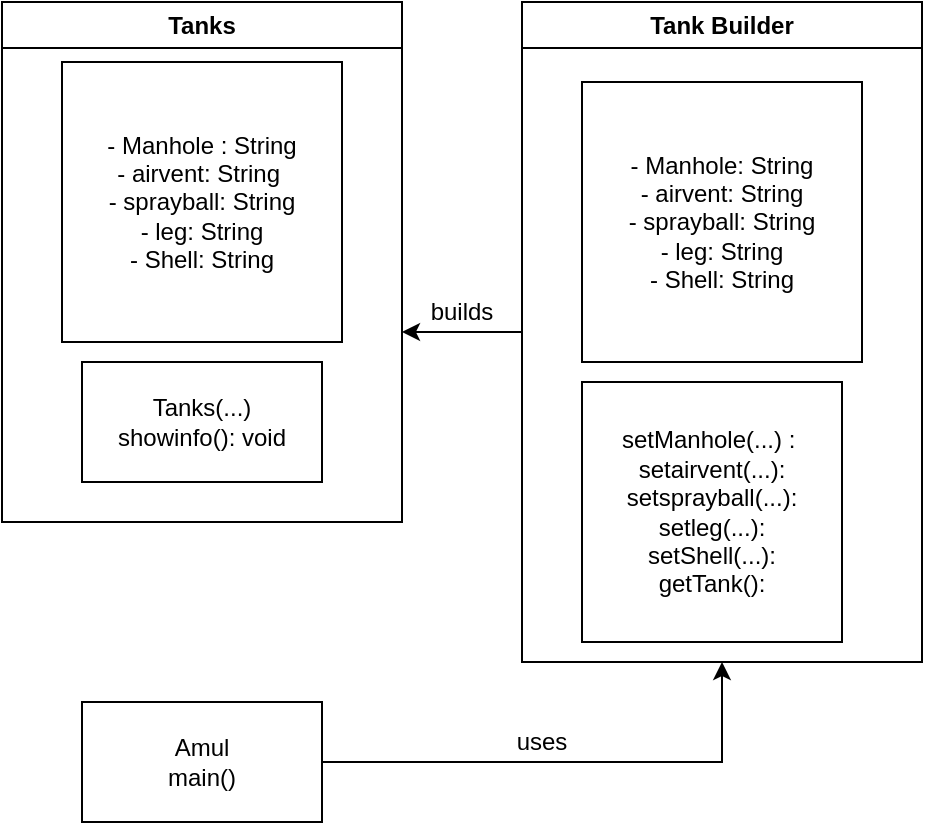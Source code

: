 <mxfile version="20.8.16" type="device"><diagram id="C5RBs43oDa-KdzZeNtuy" name="Page-1"><mxGraphModel dx="521" dy="613" grid="1" gridSize="10" guides="1" tooltips="1" connect="1" arrows="1" fold="1" page="1" pageScale="1" pageWidth="827" pageHeight="1169" math="0" shadow="0"><root><mxCell id="WIyWlLk6GJQsqaUBKTNV-0"/><mxCell id="WIyWlLk6GJQsqaUBKTNV-1" parent="WIyWlLk6GJQsqaUBKTNV-0"/><mxCell id="Wsos-NA9j6ZdMP1w6nBw-1" value="Tanks" style="swimlane;whiteSpace=wrap;html=1;" vertex="1" parent="WIyWlLk6GJQsqaUBKTNV-1"><mxGeometry x="20" y="80" width="200" height="260" as="geometry"/></mxCell><mxCell id="Wsos-NA9j6ZdMP1w6nBw-2" value="- Manhole : String&lt;br&gt;- airvent: String&amp;nbsp;&lt;br&gt;- sprayball: String&lt;br&gt;- leg: String&lt;br&gt;- Shell: String" style="whiteSpace=wrap;html=1;aspect=fixed;" vertex="1" parent="Wsos-NA9j6ZdMP1w6nBw-1"><mxGeometry x="30" y="30" width="140" height="140" as="geometry"/></mxCell><mxCell id="Wsos-NA9j6ZdMP1w6nBw-5" value="Tanks(...)&lt;br&gt;showinfo(): void" style="rounded=0;whiteSpace=wrap;html=1;" vertex="1" parent="Wsos-NA9j6ZdMP1w6nBw-1"><mxGeometry x="40" y="180" width="120" height="60" as="geometry"/></mxCell><mxCell id="Wsos-NA9j6ZdMP1w6nBw-18" style="edgeStyle=orthogonalEdgeStyle;rounded=0;orthogonalLoop=1;jettySize=auto;html=1;" edge="1" parent="WIyWlLk6GJQsqaUBKTNV-1" source="Wsos-NA9j6ZdMP1w6nBw-3"><mxGeometry relative="1" as="geometry"><mxPoint x="220" y="245" as="targetPoint"/></mxGeometry></mxCell><mxCell id="Wsos-NA9j6ZdMP1w6nBw-3" value="Tank Builder" style="swimlane;whiteSpace=wrap;html=1;" vertex="1" parent="WIyWlLk6GJQsqaUBKTNV-1"><mxGeometry x="280" y="80" width="200" height="330" as="geometry"/></mxCell><mxCell id="Wsos-NA9j6ZdMP1w6nBw-4" value="- Manhole: String&lt;br&gt;- airvent: String&lt;br&gt;- sprayball: String&lt;br&gt;- leg: String&lt;br&gt;- Shell: String" style="whiteSpace=wrap;html=1;aspect=fixed;" vertex="1" parent="Wsos-NA9j6ZdMP1w6nBw-3"><mxGeometry x="30" y="40" width="140" height="140" as="geometry"/></mxCell><mxCell id="Wsos-NA9j6ZdMP1w6nBw-14" value="setManhole(...) :&amp;nbsp;&lt;br&gt;setairvent(...):&lt;br&gt;setsprayball(...):&lt;br&gt;setleg(...):&lt;br&gt;setShell(...):&lt;br&gt;getTank():" style="whiteSpace=wrap;html=1;aspect=fixed;" vertex="1" parent="Wsos-NA9j6ZdMP1w6nBw-3"><mxGeometry x="30" y="190" width="130" height="130" as="geometry"/></mxCell><mxCell id="Wsos-NA9j6ZdMP1w6nBw-17" style="edgeStyle=orthogonalEdgeStyle;rounded=0;orthogonalLoop=1;jettySize=auto;html=1;entryX=0.5;entryY=1;entryDx=0;entryDy=0;" edge="1" parent="WIyWlLk6GJQsqaUBKTNV-1" source="Wsos-NA9j6ZdMP1w6nBw-7" target="Wsos-NA9j6ZdMP1w6nBw-3"><mxGeometry relative="1" as="geometry"/></mxCell><mxCell id="Wsos-NA9j6ZdMP1w6nBw-7" value="Amul&lt;br&gt;main()" style="rounded=0;whiteSpace=wrap;html=1;" vertex="1" parent="WIyWlLk6GJQsqaUBKTNV-1"><mxGeometry x="60" y="430" width="120" height="60" as="geometry"/></mxCell><mxCell id="Wsos-NA9j6ZdMP1w6nBw-11" value="uses" style="text;html=1;strokeColor=none;fillColor=none;align=center;verticalAlign=middle;whiteSpace=wrap;rounded=0;" vertex="1" parent="WIyWlLk6GJQsqaUBKTNV-1"><mxGeometry x="240" y="420" width="100" height="60" as="geometry"/></mxCell><mxCell id="Wsos-NA9j6ZdMP1w6nBw-19" value="builds" style="text;html=1;strokeColor=none;fillColor=none;align=center;verticalAlign=middle;whiteSpace=wrap;rounded=0;" vertex="1" parent="WIyWlLk6GJQsqaUBKTNV-1"><mxGeometry x="220" y="220" width="60" height="30" as="geometry"/></mxCell></root></mxGraphModel></diagram></mxfile>